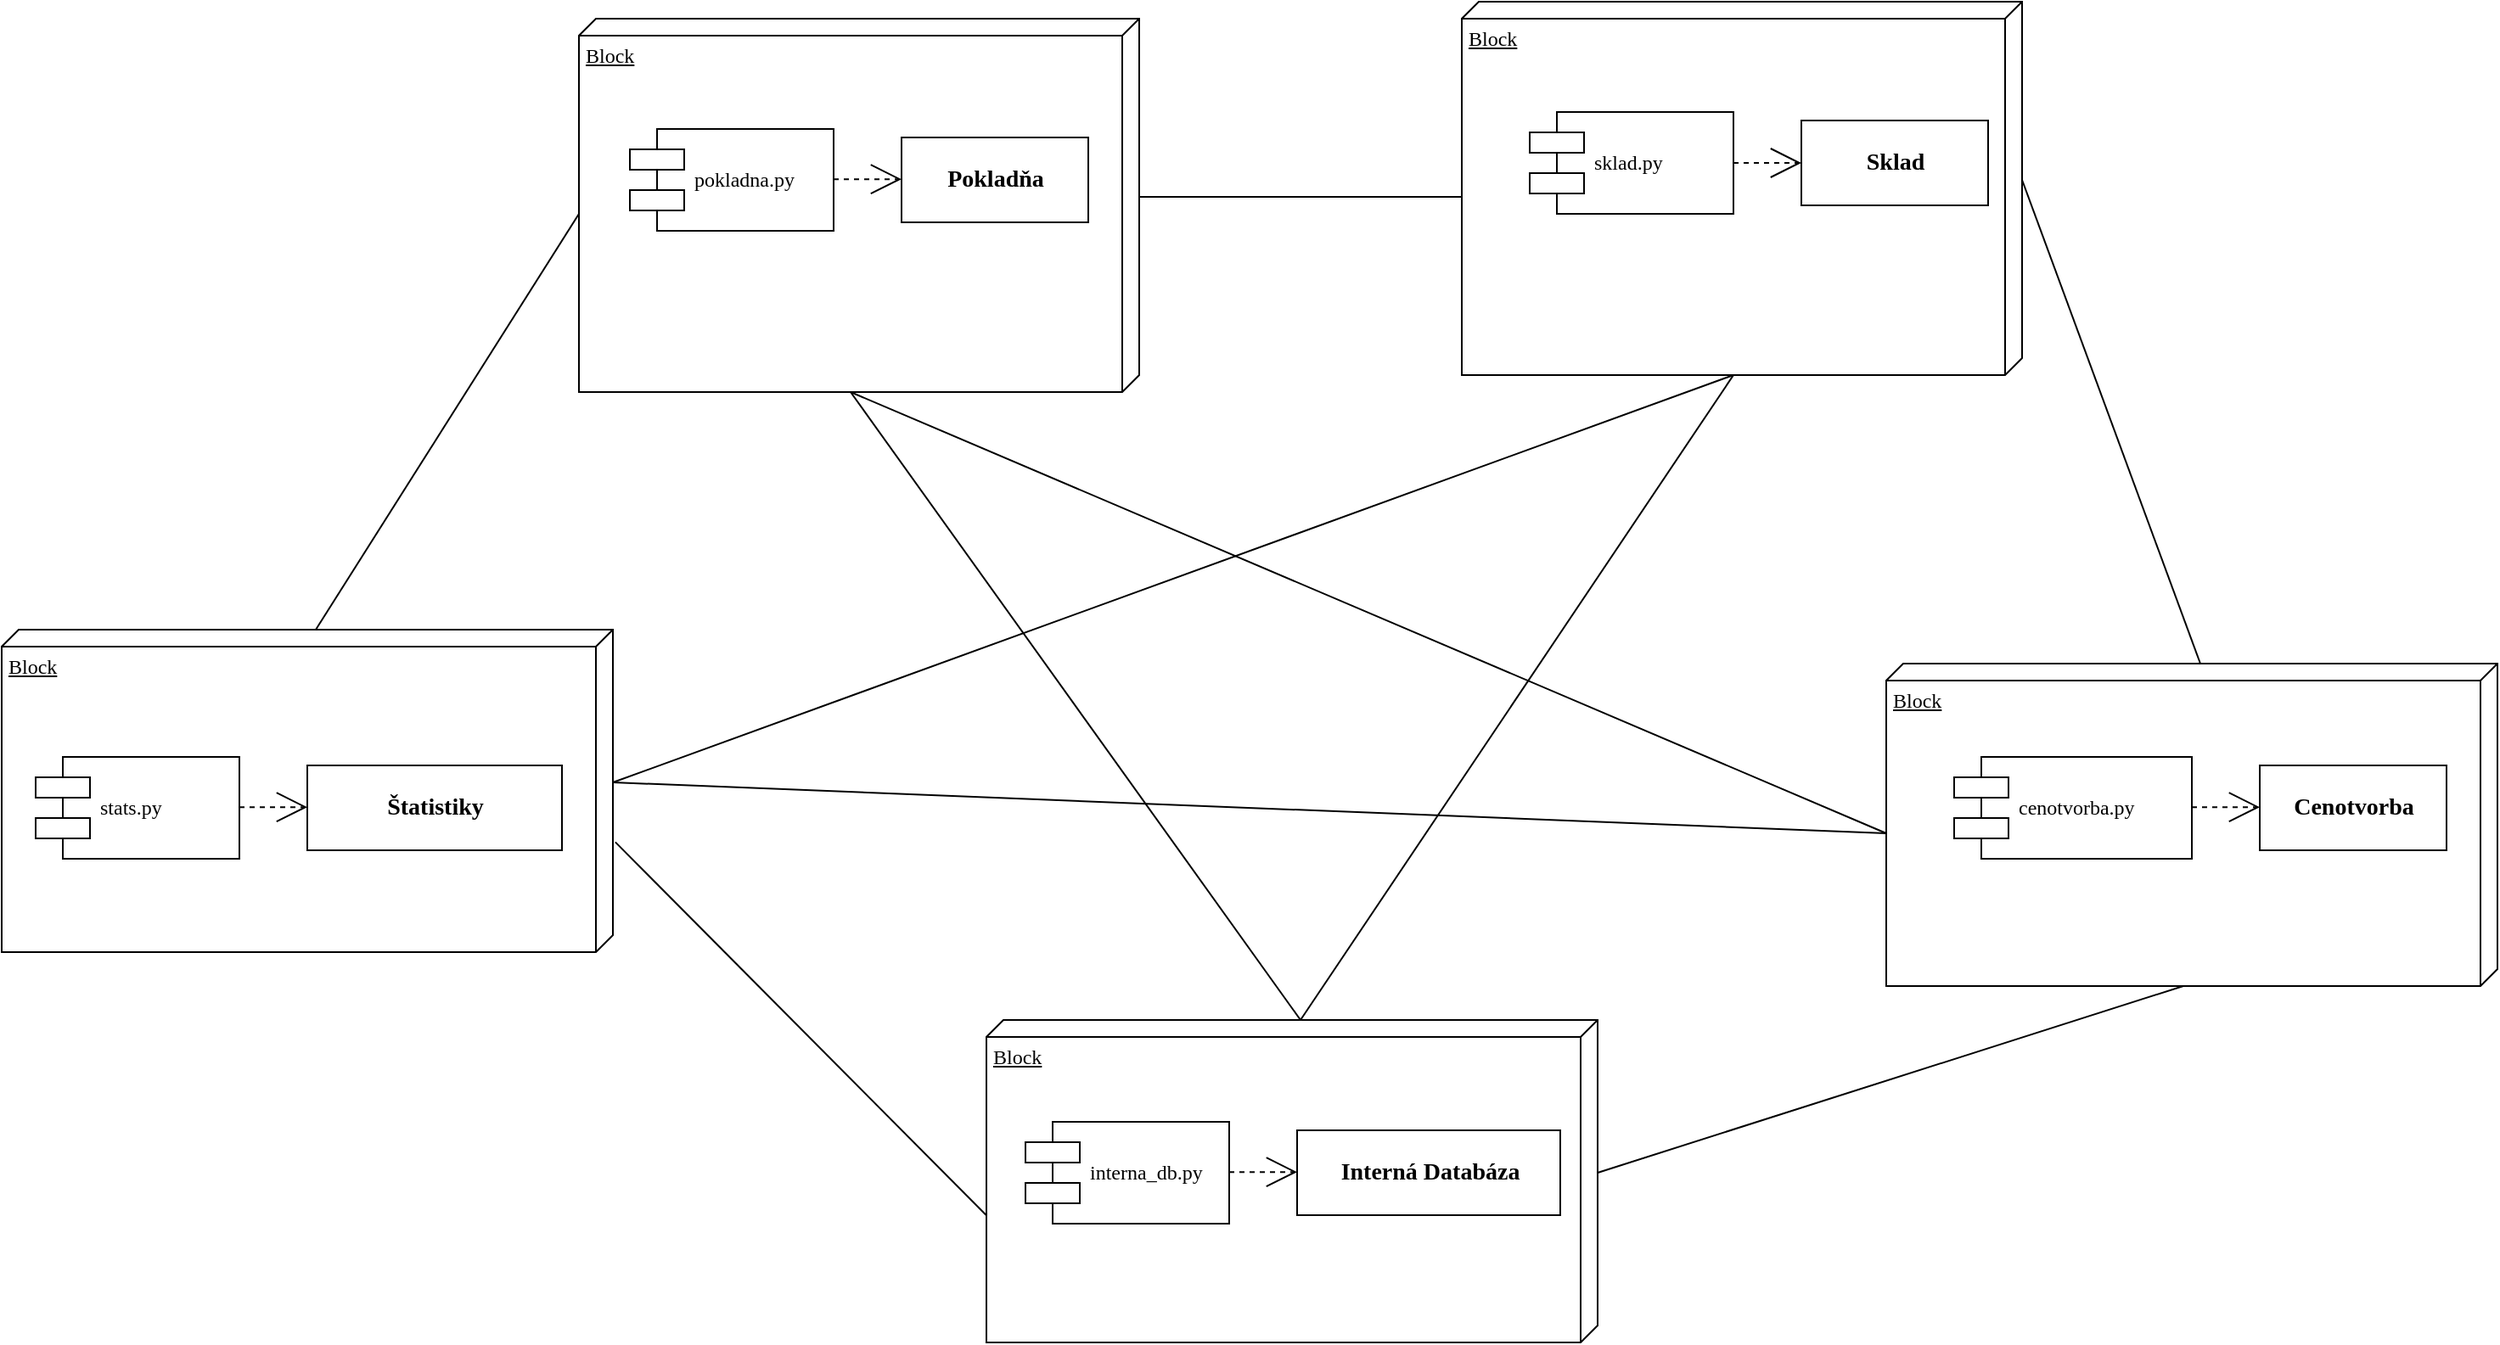 <mxfile version="20.5.1" type="github">
  <diagram name="Page-1" id="5f0bae14-7c28-e335-631c-24af17079c00">
    <mxGraphModel dx="2217" dy="734" grid="1" gridSize="10" guides="1" tooltips="1" connect="1" arrows="1" fold="1" page="1" pageScale="1" pageWidth="1100" pageHeight="850" background="none" math="0" shadow="0">
      <root>
        <mxCell id="0" />
        <mxCell id="1" parent="0" />
        <mxCell id="tpBAGbhvA21EfK-I3iRg-14" value="" style="endArrow=none;html=1;rounded=0;fontSize=14;exitX=0.659;exitY=-0.004;exitDx=0;exitDy=0;exitPerimeter=0;entryX=0.606;entryY=1;entryDx=0;entryDy=0;entryPerimeter=0;" parent="1" source="tpBAGbhvA21EfK-I3iRg-2" target="39150e848f15840c-3" edge="1">
          <mxGeometry width="50" height="50" relative="1" as="geometry">
            <mxPoint x="280" y="580" as="sourcePoint" />
            <mxPoint x="330" y="520" as="targetPoint" />
          </mxGeometry>
        </mxCell>
        <mxCell id="tpBAGbhvA21EfK-I3iRg-17" value="" style="group" parent="1" vertex="1" connectable="0">
          <mxGeometry x="890" y="410" width="360" height="190" as="geometry" />
        </mxCell>
        <mxCell id="tpBAGbhvA21EfK-I3iRg-3" value="Block" style="verticalAlign=top;align=left;spacingTop=8;spacingLeft=2;spacingRight=12;shape=cube;size=10;direction=south;fontStyle=4;html=1;rounded=0;shadow=0;comic=0;labelBackgroundColor=none;strokeWidth=1;fontFamily=Verdana;fontSize=12" parent="tpBAGbhvA21EfK-I3iRg-17" vertex="1">
          <mxGeometry width="360" height="190" as="geometry" />
        </mxCell>
        <mxCell id="tpBAGbhvA21EfK-I3iRg-4" value="cenotvorba.py" style="shape=component;align=left;spacingLeft=36;rounded=0;shadow=0;comic=0;labelBackgroundColor=none;strokeWidth=1;fontFamily=Verdana;fontSize=12;html=1;" parent="tpBAGbhvA21EfK-I3iRg-17" vertex="1">
          <mxGeometry x="40" y="55" width="140" height="60" as="geometry" />
        </mxCell>
        <mxCell id="tpBAGbhvA21EfK-I3iRg-7" value="Cenotvorba" style="html=1;rounded=0;shadow=0;comic=0;labelBackgroundColor=none;strokeWidth=1;fontFamily=Verdana;fontSize=14;align=center;fontStyle=1" parent="tpBAGbhvA21EfK-I3iRg-17" vertex="1">
          <mxGeometry x="220" y="60" width="110" height="50" as="geometry" />
        </mxCell>
        <mxCell id="tpBAGbhvA21EfK-I3iRg-9" style="edgeStyle=orthogonalEdgeStyle;rounded=0;html=1;dashed=1;labelBackgroundColor=none;startArrow=none;startFill=0;startSize=8;endArrow=open;endFill=0;endSize=16;fontFamily=Verdana;fontSize=12;" parent="tpBAGbhvA21EfK-I3iRg-17" edge="1">
          <mxGeometry relative="1" as="geometry">
            <mxPoint x="180" y="84.58" as="sourcePoint" />
            <mxPoint x="220" y="84.58" as="targetPoint" />
          </mxGeometry>
        </mxCell>
        <mxCell id="tpBAGbhvA21EfK-I3iRg-19" value="" style="group" parent="1" vertex="1" connectable="0">
          <mxGeometry x="360" y="620" width="360" height="190" as="geometry" />
        </mxCell>
        <mxCell id="tpBAGbhvA21EfK-I3iRg-32" value="" style="group" parent="tpBAGbhvA21EfK-I3iRg-19" vertex="1" connectable="0">
          <mxGeometry width="360" height="190" as="geometry" />
        </mxCell>
        <mxCell id="39150e848f15840c-3" value="Block" style="verticalAlign=top;align=left;spacingTop=8;spacingLeft=2;spacingRight=12;shape=cube;size=10;direction=south;fontStyle=4;html=1;rounded=0;shadow=0;comic=0;labelBackgroundColor=none;strokeWidth=1;fontFamily=Verdana;fontSize=12" parent="tpBAGbhvA21EfK-I3iRg-32" vertex="1">
          <mxGeometry width="360" height="190" as="geometry" />
        </mxCell>
        <mxCell id="tpBAGbhvA21EfK-I3iRg-18" value="" style="group" parent="tpBAGbhvA21EfK-I3iRg-32" vertex="1" connectable="0">
          <mxGeometry x="23" y="60" width="315" height="60" as="geometry" />
        </mxCell>
        <mxCell id="39150e848f15840c-10" value="interna_db.py" style="shape=component;align=left;spacingLeft=36;rounded=0;shadow=0;comic=0;labelBackgroundColor=none;strokeWidth=1;fontFamily=Verdana;fontSize=12;html=1;" parent="tpBAGbhvA21EfK-I3iRg-18" vertex="1">
          <mxGeometry width="120" height="60" as="geometry" />
        </mxCell>
        <mxCell id="tpBAGbhvA21EfK-I3iRg-1" value="Interná Databáza" style="html=1;rounded=0;shadow=0;comic=0;labelBackgroundColor=none;strokeWidth=1;fontFamily=Verdana;fontSize=14;align=center;fontStyle=1" parent="tpBAGbhvA21EfK-I3iRg-18" vertex="1">
          <mxGeometry x="160" y="5" width="155" height="50" as="geometry" />
        </mxCell>
        <mxCell id="tpBAGbhvA21EfK-I3iRg-11" style="edgeStyle=orthogonalEdgeStyle;rounded=0;html=1;dashed=1;labelBackgroundColor=none;startArrow=none;startFill=0;startSize=8;endArrow=open;endFill=0;endSize=16;fontFamily=Verdana;fontSize=12;" parent="tpBAGbhvA21EfK-I3iRg-18" edge="1">
          <mxGeometry relative="1" as="geometry">
            <mxPoint x="120" y="29.58" as="sourcePoint" />
            <mxPoint x="160" y="29.58" as="targetPoint" />
          </mxGeometry>
        </mxCell>
        <mxCell id="tpBAGbhvA21EfK-I3iRg-20" value="" style="endArrow=none;html=1;rounded=0;fontSize=14;exitX=0;exitY=0;exitDx=190;exitDy=185;exitPerimeter=0;entryX=0;entryY=0;entryDx=90;entryDy=0;entryPerimeter=0;" parent="1" source="tpBAGbhvA21EfK-I3iRg-3" target="39150e848f15840c-3" edge="1">
          <mxGeometry width="50" height="50" relative="1" as="geometry">
            <mxPoint x="740.0" y="530" as="sourcePoint" />
            <mxPoint x="908.56" y="714.93" as="targetPoint" />
          </mxGeometry>
        </mxCell>
        <mxCell id="tpBAGbhvA21EfK-I3iRg-21" value="" style="endArrow=none;html=1;rounded=0;fontSize=14;exitX=0;exitY=0;exitDx=115;exitDy=330;exitPerimeter=0;entryX=0;entryY=0;entryDx=0;entryDy=175;entryPerimeter=0;" parent="1" source="39150e848f15840c-1" target="tpBAGbhvA21EfK-I3iRg-2" edge="1">
          <mxGeometry width="50" height="50" relative="1" as="geometry">
            <mxPoint x="80.0" y="240.0" as="sourcePoint" />
            <mxPoint x="248.56" y="424.93" as="targetPoint" />
          </mxGeometry>
        </mxCell>
        <mxCell id="tpBAGbhvA21EfK-I3iRg-22" value="" style="endArrow=none;html=1;rounded=0;fontSize=14;entryX=0;entryY=0;entryDx=115;entryDy=330;entryPerimeter=0;exitX=0;exitY=0;exitDx=105;exitDy=0;exitPerimeter=0;" parent="1" source="39150e848f15840c-1" target="39150e848f15840c-2" edge="1">
          <mxGeometry width="50" height="50" relative="1" as="geometry">
            <mxPoint x="460" y="130" as="sourcePoint" />
            <mxPoint x="568.56" y="290.0" as="targetPoint" />
          </mxGeometry>
        </mxCell>
        <mxCell id="tpBAGbhvA21EfK-I3iRg-23" value="" style="endArrow=none;html=1;rounded=0;fontSize=14;exitX=0;exitY=0;exitDx=105;exitDy=0;exitPerimeter=0;entryX=0;entryY=0;entryDx=0;entryDy=175;entryPerimeter=0;" parent="1" source="39150e848f15840c-2" target="tpBAGbhvA21EfK-I3iRg-3" edge="1">
          <mxGeometry width="50" height="50" relative="1" as="geometry">
            <mxPoint x="860.0" y="210.0" as="sourcePoint" />
            <mxPoint x="1028.56" y="394.93" as="targetPoint" />
          </mxGeometry>
        </mxCell>
        <mxCell id="tpBAGbhvA21EfK-I3iRg-24" value="" style="endArrow=none;html=1;rounded=0;fontSize=14;exitX=0;exitY=0;exitDx=220;exitDy=170;exitPerimeter=0;entryX=0;entryY=0;entryDx=90;entryDy=0;entryPerimeter=0;" parent="1" source="39150e848f15840c-2" target="tpBAGbhvA21EfK-I3iRg-2" edge="1">
          <mxGeometry width="50" height="50" relative="1" as="geometry">
            <mxPoint x="310" y="300" as="sourcePoint" />
            <mxPoint x="215" y="520" as="targetPoint" />
          </mxGeometry>
        </mxCell>
        <mxCell id="tpBAGbhvA21EfK-I3iRg-25" value="" style="endArrow=none;html=1;rounded=0;fontSize=14;exitX=0;exitY=0;exitDx=100;exitDy=360;exitPerimeter=0;entryX=0;entryY=0;entryDx=220;entryDy=170;entryPerimeter=0;" parent="1" source="tpBAGbhvA21EfK-I3iRg-3" target="39150e848f15840c-1" edge="1">
          <mxGeometry width="50" height="50" relative="1" as="geometry">
            <mxPoint x="845" y="510" as="sourcePoint" />
            <mxPoint x="750" y="730" as="targetPoint" />
          </mxGeometry>
        </mxCell>
        <mxCell id="tpBAGbhvA21EfK-I3iRg-26" value="" style="endArrow=none;html=1;rounded=0;fontSize=14;exitX=0;exitY=0;exitDx=220;exitDy=170;exitPerimeter=0;entryX=0;entryY=0;entryDx=0;entryDy=175;entryPerimeter=0;" parent="1" source="39150e848f15840c-1" target="39150e848f15840c-3" edge="1">
          <mxGeometry width="50" height="50" relative="1" as="geometry">
            <mxPoint x="475" y="350" as="sourcePoint" />
            <mxPoint x="380" y="570" as="targetPoint" />
          </mxGeometry>
        </mxCell>
        <mxCell id="tpBAGbhvA21EfK-I3iRg-27" value="" style="endArrow=none;html=1;rounded=0;fontSize=14;exitX=0;exitY=0;exitDx=220;exitDy=170;exitPerimeter=0;entryX=0;entryY=0;entryDx=0;entryDy=175;entryPerimeter=0;" parent="1" source="39150e848f15840c-2" target="39150e848f15840c-3" edge="1">
          <mxGeometry width="50" height="50" relative="1" as="geometry">
            <mxPoint x="667.5" y="360" as="sourcePoint" />
            <mxPoint x="572.5" y="580" as="targetPoint" />
          </mxGeometry>
        </mxCell>
        <mxCell id="tpBAGbhvA21EfK-I3iRg-28" value="" style="endArrow=none;html=1;rounded=0;fontSize=14;exitX=0;exitY=0;exitDx=100;exitDy=360;exitPerimeter=0;entryX=0;entryY=0;entryDx=90;entryDy=0;entryPerimeter=0;" parent="1" source="tpBAGbhvA21EfK-I3iRg-3" target="tpBAGbhvA21EfK-I3iRg-2" edge="1">
          <mxGeometry width="50" height="50" relative="1" as="geometry">
            <mxPoint x="850" y="510" as="sourcePoint" />
            <mxPoint x="370" y="715" as="targetPoint" />
          </mxGeometry>
        </mxCell>
        <mxCell id="tpBAGbhvA21EfK-I3iRg-29" value="" style="group" parent="1" vertex="1" connectable="0">
          <mxGeometry x="640" y="20" width="330" height="220" as="geometry" />
        </mxCell>
        <mxCell id="39150e848f15840c-2" value="Block" style="verticalAlign=top;align=left;spacingTop=8;spacingLeft=2;spacingRight=12;shape=cube;size=10;direction=south;fontStyle=4;html=1;rounded=0;shadow=0;comic=0;labelBackgroundColor=none;strokeWidth=1;fontFamily=Verdana;fontSize=12" parent="tpBAGbhvA21EfK-I3iRg-29" vertex="1">
          <mxGeometry width="330" height="220" as="geometry" />
        </mxCell>
        <mxCell id="39150e848f15840c-7" value="sklad.py" style="shape=component;align=left;spacingLeft=36;rounded=0;shadow=0;comic=0;labelBackgroundColor=none;strokeWidth=1;fontFamily=Verdana;fontSize=12;html=1;" parent="tpBAGbhvA21EfK-I3iRg-29" vertex="1">
          <mxGeometry x="40" y="65" width="120" height="60" as="geometry" />
        </mxCell>
        <mxCell id="39150e848f15840c-8" value="Sklad" style="html=1;rounded=0;shadow=0;comic=0;labelBackgroundColor=none;strokeWidth=1;fontFamily=Verdana;fontSize=14;align=center;fontStyle=1" parent="tpBAGbhvA21EfK-I3iRg-29" vertex="1">
          <mxGeometry x="200" y="70" width="110" height="50" as="geometry" />
        </mxCell>
        <mxCell id="39150e848f15840c-16" style="edgeStyle=orthogonalEdgeStyle;rounded=0;html=1;dashed=1;labelBackgroundColor=none;startArrow=none;startFill=0;startSize=8;endArrow=open;endFill=0;endSize=16;fontFamily=Verdana;fontSize=12;" parent="tpBAGbhvA21EfK-I3iRg-29" source="39150e848f15840c-7" target="39150e848f15840c-8" edge="1">
          <mxGeometry relative="1" as="geometry" />
        </mxCell>
        <mxCell id="tpBAGbhvA21EfK-I3iRg-30" value="" style="group" parent="1" vertex="1" connectable="0">
          <mxGeometry x="120" y="30" width="330" height="220" as="geometry" />
        </mxCell>
        <mxCell id="39150e848f15840c-1" value="Block" style="verticalAlign=top;align=left;spacingTop=8;spacingLeft=2;spacingRight=12;shape=cube;size=10;direction=south;fontStyle=4;html=1;rounded=0;shadow=0;comic=0;labelBackgroundColor=none;strokeWidth=1;fontFamily=Verdana;fontSize=12" parent="tpBAGbhvA21EfK-I3iRg-30" vertex="1">
          <mxGeometry width="330" height="220" as="geometry" />
        </mxCell>
        <mxCell id="39150e848f15840c-4" value="Pokladňa" style="html=1;rounded=0;shadow=0;comic=0;labelBackgroundColor=none;strokeWidth=1;fontFamily=Verdana;fontSize=14;align=center;fontStyle=1" parent="tpBAGbhvA21EfK-I3iRg-30" vertex="1">
          <mxGeometry x="190" y="70" width="110" height="50" as="geometry" />
        </mxCell>
        <mxCell id="39150e848f15840c-5" value="pokladna.py" style="shape=component;align=left;spacingLeft=36;rounded=0;shadow=0;comic=0;labelBackgroundColor=none;strokeWidth=1;fontFamily=Verdana;fontSize=12;html=1;" parent="tpBAGbhvA21EfK-I3iRg-30" vertex="1">
          <mxGeometry x="30" y="65" width="120" height="60" as="geometry" />
        </mxCell>
        <mxCell id="tpBAGbhvA21EfK-I3iRg-12" style="edgeStyle=orthogonalEdgeStyle;rounded=0;html=1;dashed=1;labelBackgroundColor=none;startArrow=none;startFill=0;startSize=8;endArrow=open;endFill=0;endSize=16;fontFamily=Verdana;fontSize=12;" parent="tpBAGbhvA21EfK-I3iRg-30" edge="1">
          <mxGeometry relative="1" as="geometry">
            <mxPoint x="150" y="94.58" as="sourcePoint" />
            <mxPoint x="190" y="94.58" as="targetPoint" />
          </mxGeometry>
        </mxCell>
        <mxCell id="tpBAGbhvA21EfK-I3iRg-31" value="" style="group" parent="1" vertex="1" connectable="0">
          <mxGeometry x="-220" y="390" width="360" height="190" as="geometry" />
        </mxCell>
        <mxCell id="tpBAGbhvA21EfK-I3iRg-2" value="Block" style="verticalAlign=top;align=left;spacingTop=8;spacingLeft=2;spacingRight=12;shape=cube;size=10;direction=south;fontStyle=4;html=1;rounded=0;shadow=0;comic=0;labelBackgroundColor=none;strokeWidth=1;fontFamily=Verdana;fontSize=12" parent="tpBAGbhvA21EfK-I3iRg-31" vertex="1">
          <mxGeometry width="360" height="190" as="geometry" />
        </mxCell>
        <mxCell id="tpBAGbhvA21EfK-I3iRg-5" value="stats.py" style="shape=component;align=left;spacingLeft=36;rounded=0;shadow=0;comic=0;labelBackgroundColor=none;strokeWidth=1;fontFamily=Verdana;fontSize=12;html=1;" parent="tpBAGbhvA21EfK-I3iRg-31" vertex="1">
          <mxGeometry x="20" y="75" width="120" height="60" as="geometry" />
        </mxCell>
        <mxCell id="tpBAGbhvA21EfK-I3iRg-6" value="Štatistiky" style="html=1;rounded=0;shadow=0;comic=0;labelBackgroundColor=none;strokeWidth=1;fontFamily=Verdana;fontSize=14;align=center;fontStyle=1" parent="tpBAGbhvA21EfK-I3iRg-31" vertex="1">
          <mxGeometry x="180" y="80" width="150" height="50" as="geometry" />
        </mxCell>
        <mxCell id="tpBAGbhvA21EfK-I3iRg-10" style="edgeStyle=orthogonalEdgeStyle;rounded=0;html=1;dashed=1;labelBackgroundColor=none;startArrow=none;startFill=0;startSize=8;endArrow=open;endFill=0;endSize=16;fontFamily=Verdana;fontSize=12;" parent="tpBAGbhvA21EfK-I3iRg-31" edge="1">
          <mxGeometry relative="1" as="geometry">
            <mxPoint x="140" y="104.58" as="sourcePoint" />
            <mxPoint x="180" y="104.58" as="targetPoint" />
          </mxGeometry>
        </mxCell>
      </root>
    </mxGraphModel>
  </diagram>
</mxfile>
